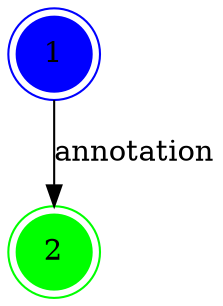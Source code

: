 digraph MinExclusiveFacet {
  mindist = 2.0
  1 -> 2 [label="annotation"]
  1 [shape=doublecircle, style=filled, color=blue]
  2 [shape=doublecircle, style=filled, color=green]
}
